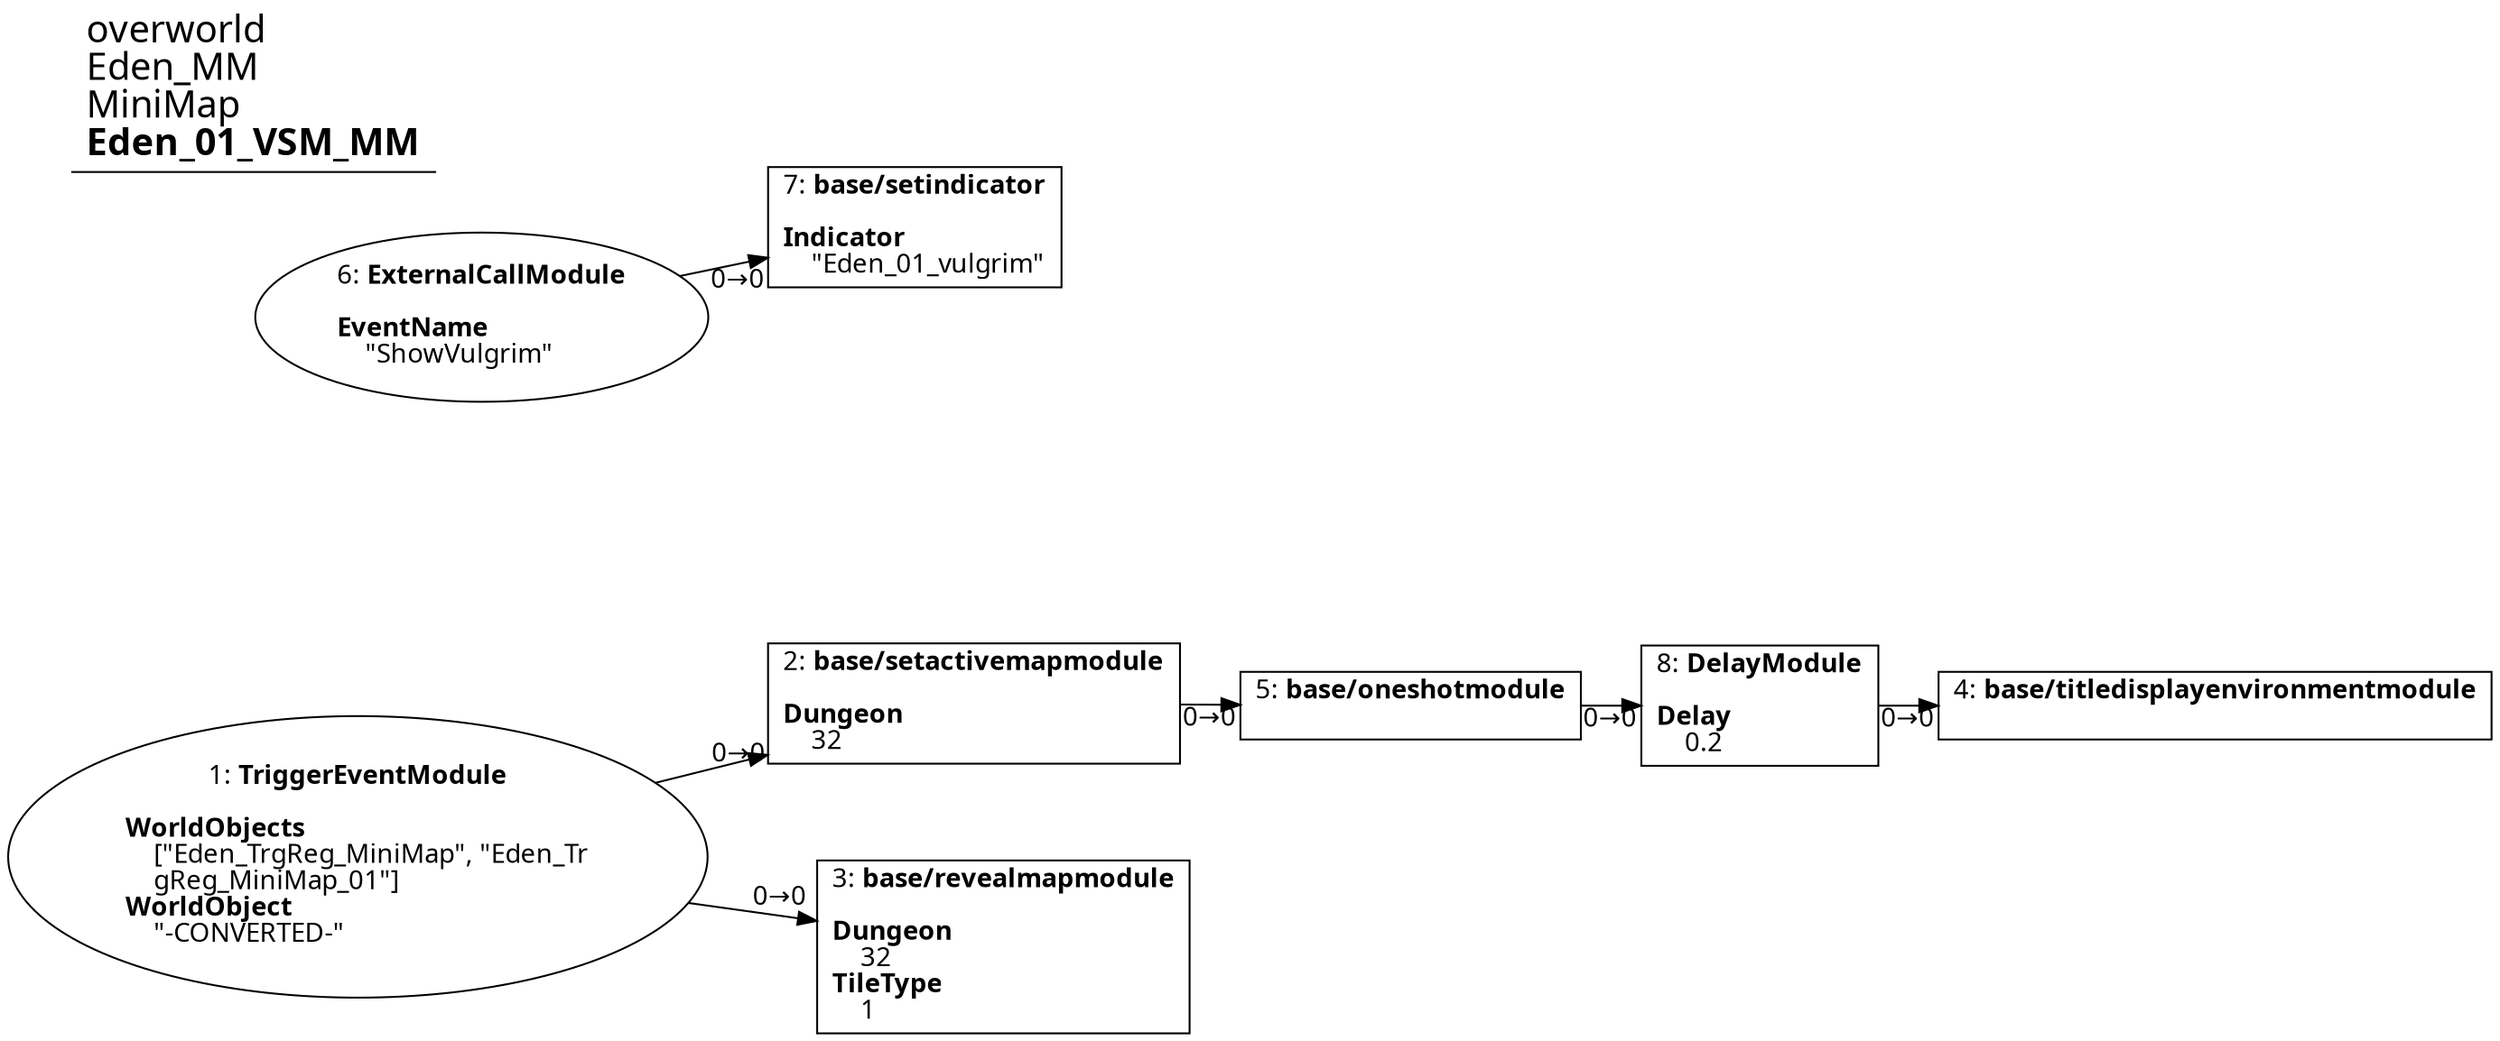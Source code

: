 digraph {
    layout = fdp;
    overlap = prism;
    sep = "+16";
    splines = spline;

    node [ shape = box ];

    graph [ fontname = "Segoe UI" ];
    node [ fontname = "Segoe UI" ];
    edge [ fontname = "Segoe UI" ];

    1 [ label = <1: <b>TriggerEventModule</b><br/><br/><b>WorldObjects</b><br align="left"/>    [&quot;Eden_TrgReg_MiniMap&quot;, &quot;Eden_Tr<br align="left"/>    gReg_MiniMap_01&quot;]<br align="left"/><b>WorldObject</b><br align="left"/>    &quot;-CONVERTED-&quot;<br align="left"/>> ];
    1 [ shape = oval ]
    1 [ pos = "0.15,-0.178!" ];
    1 -> 3 [ label = "0→0" ];
    1 -> 2 [ label = "0→0" ];

    2 [ label = <2: <b>base/setactivemapmodule</b><br/><br/><b>Dungeon</b><br align="left"/>    32<br align="left"/>> ];
    2 [ pos = "0.45600003,-0.105000004!" ];
    2 -> 5 [ label = "0→0" ];

    3 [ label = <3: <b>base/revealmapmodule</b><br/><br/><b>Dungeon</b><br align="left"/>    32<br align="left"/><b>TileType</b><br align="left"/>    1<br align="left"/>> ];
    3 [ pos = "0.46100003,-0.22700001!" ];

    4 [ label = <4: <b>base/titledisplayenvironmentmodule</b><br/><br/>> ];
    4 [ pos = "1.0320001,-0.105000004!" ];

    5 [ label = <5: <b>base/oneshotmodule</b><br/><br/>> ];
    5 [ pos = "0.674,-0.105000004!" ];
    5 -> 8 [ label = "0→0" ];

    6 [ label = <6: <b>ExternalCallModule</b><br/><br/><b>EventName</b><br align="left"/>    &quot;ShowVulgrim&quot;<br align="left"/>> ];
    6 [ shape = oval ]
    6 [ pos = "0.14600001,0.14400001!" ];
    6 -> 7 [ label = "0→0" ];

    7 [ label = <7: <b>base/setindicator</b><br/><br/><b>Indicator</b><br align="left"/>    &quot;Eden_01_vulgrim&quot;<br align="left"/>> ];
    7 [ pos = "0.39600003,0.14400001!" ];

    8 [ label = <8: <b>DelayModule</b><br/><br/><b>Delay</b><br align="left"/>    0.2<br align="left"/>> ];
    8 [ pos = "0.851,-0.105000004!" ];
    8 -> 4 [ label = "0→0" ];

    title [ pos = "0.14500001,0.14500001!" ];
    title [ shape = underline ];
    title [ label = <<font point-size="20">overworld<br align="left"/>Eden_MM<br align="left"/>MiniMap<br align="left"/><b>Eden_01_VSM_MM</b><br align="left"/></font>> ];
}
